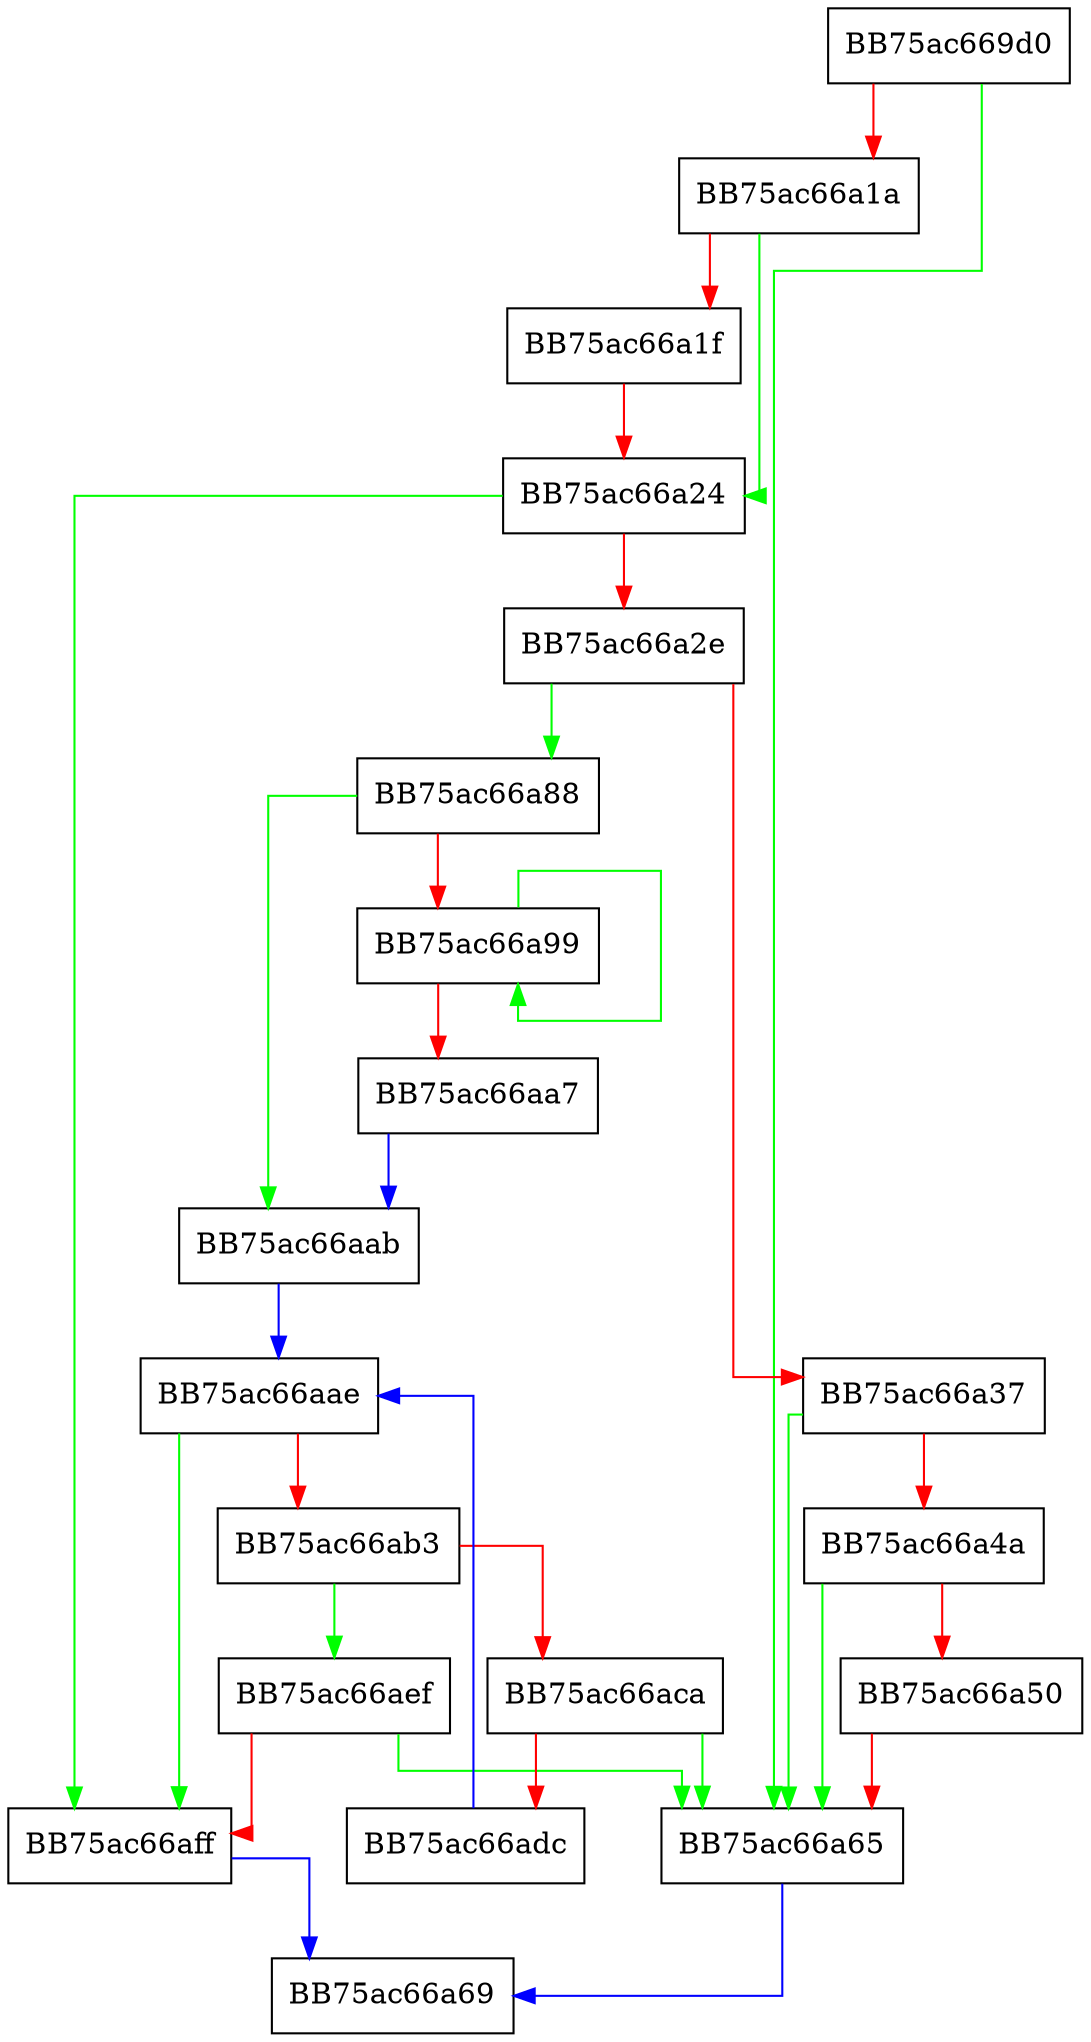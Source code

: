 digraph Read {
  node [shape="box"];
  graph [splines=ortho];
  BB75ac669d0 -> BB75ac66a65 [color="green"];
  BB75ac669d0 -> BB75ac66a1a [color="red"];
  BB75ac66a1a -> BB75ac66a24 [color="green"];
  BB75ac66a1a -> BB75ac66a1f [color="red"];
  BB75ac66a1f -> BB75ac66a24 [color="red"];
  BB75ac66a24 -> BB75ac66aff [color="green"];
  BB75ac66a24 -> BB75ac66a2e [color="red"];
  BB75ac66a2e -> BB75ac66a88 [color="green"];
  BB75ac66a2e -> BB75ac66a37 [color="red"];
  BB75ac66a37 -> BB75ac66a65 [color="green"];
  BB75ac66a37 -> BB75ac66a4a [color="red"];
  BB75ac66a4a -> BB75ac66a65 [color="green"];
  BB75ac66a4a -> BB75ac66a50 [color="red"];
  BB75ac66a50 -> BB75ac66a65 [color="red"];
  BB75ac66a65 -> BB75ac66a69 [color="blue"];
  BB75ac66a88 -> BB75ac66aab [color="green"];
  BB75ac66a88 -> BB75ac66a99 [color="red"];
  BB75ac66a99 -> BB75ac66a99 [color="green"];
  BB75ac66a99 -> BB75ac66aa7 [color="red"];
  BB75ac66aa7 -> BB75ac66aab [color="blue"];
  BB75ac66aab -> BB75ac66aae [color="blue"];
  BB75ac66aae -> BB75ac66aff [color="green"];
  BB75ac66aae -> BB75ac66ab3 [color="red"];
  BB75ac66ab3 -> BB75ac66aef [color="green"];
  BB75ac66ab3 -> BB75ac66aca [color="red"];
  BB75ac66aca -> BB75ac66a65 [color="green"];
  BB75ac66aca -> BB75ac66adc [color="red"];
  BB75ac66adc -> BB75ac66aae [color="blue"];
  BB75ac66aef -> BB75ac66a65 [color="green"];
  BB75ac66aef -> BB75ac66aff [color="red"];
  BB75ac66aff -> BB75ac66a69 [color="blue"];
}